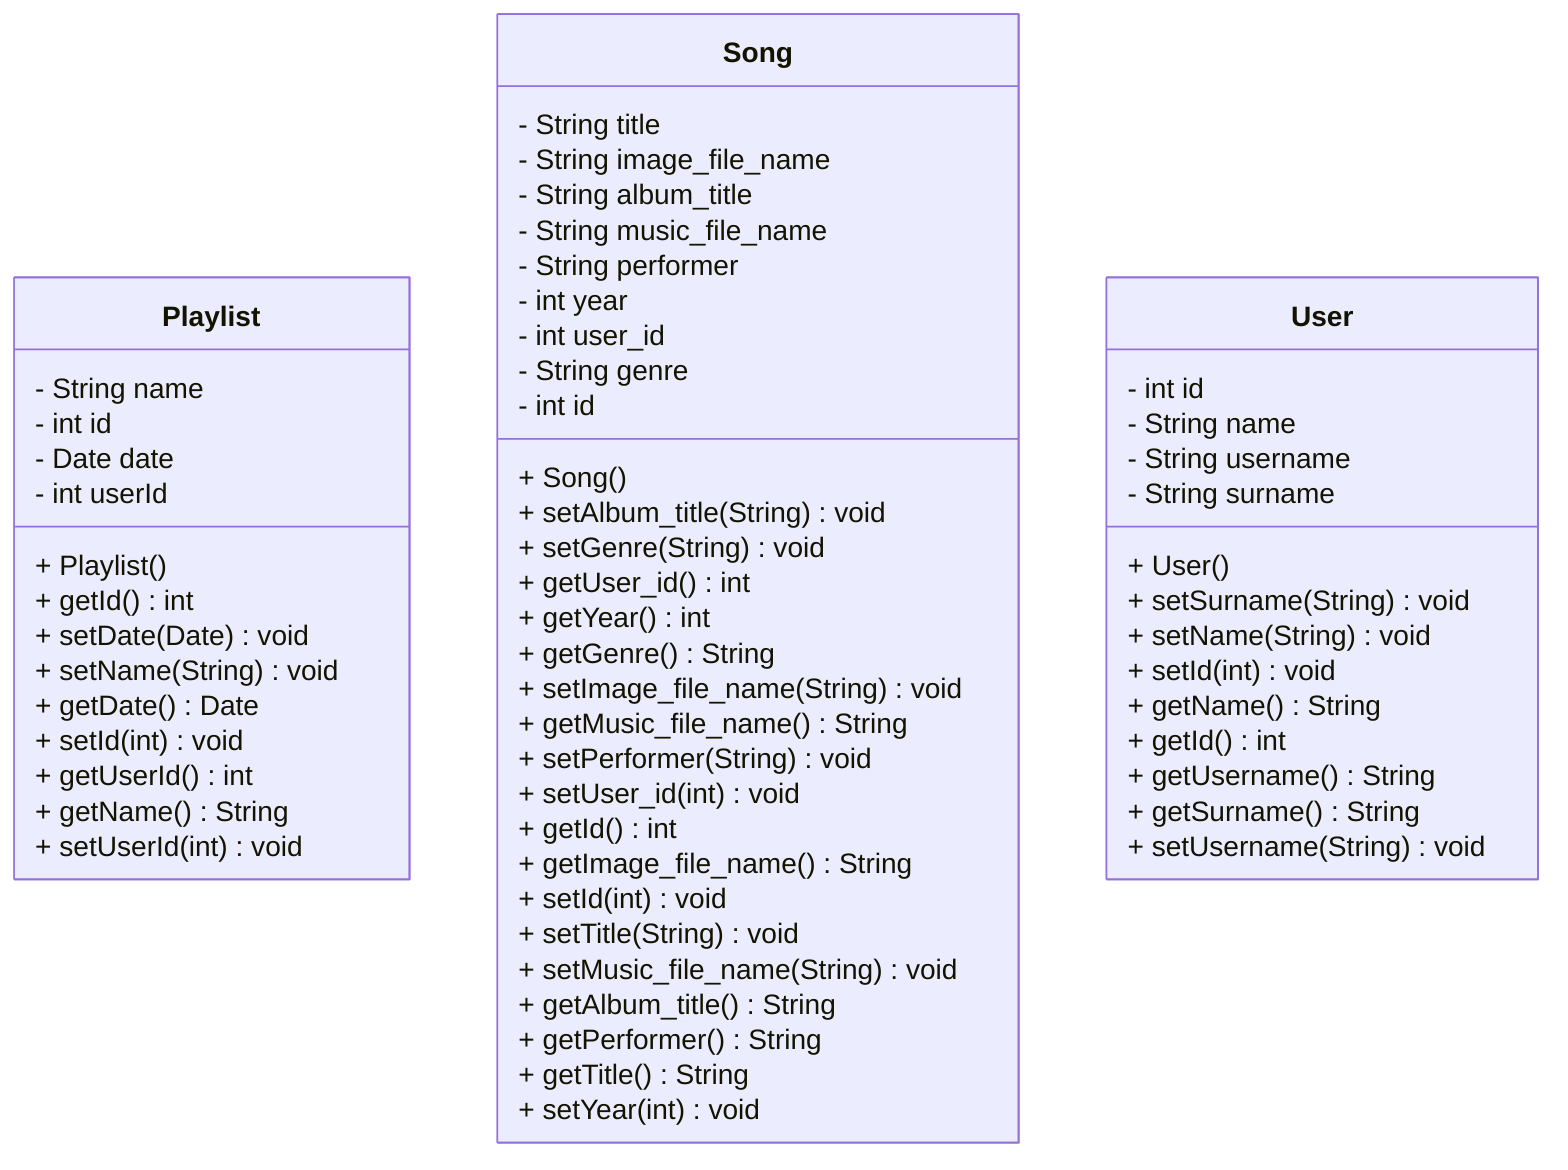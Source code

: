 ---
config:
  htmlLabels: false
---

classDiagram
direction BT
class Playlist {
  + Playlist() 
  - String name
  - int id
  - Date date
  - int userId
  + getId() int
  + setDate(Date) void
  + setName(String) void
  + getDate() Date
  + setId(int) void
  + getUserId() int
  + getName() String
  + setUserId(int) void
}
class Song {
  + Song() 
  - String title
  - String image_file_name
  - String album_title
  - String music_file_name
  - String performer
  - int year
  - int user_id
  - String genre
  - int id
  + setAlbum_title(String) void
  + setGenre(String) void
  + getUser_id() int
  + getYear() int
  + getGenre() String
  + setImage_file_name(String) void
  + getMusic_file_name() String
  + setPerformer(String) void
  + setUser_id(int) void
  + getId() int
  + getImage_file_name() String
  + setId(int) void
  + setTitle(String) void
  + setMusic_file_name(String) void
  + getAlbum_title() String
  + getPerformer() String
  + getTitle() String
  + setYear(int) void
}
class User {
  + User() 
  - int id
  - String name
  - String username
  - String surname
  + setSurname(String) void
  + setName(String) void
  + setId(int) void
  + getName() String
  + getId() int
  + getUsername() String
  + getSurname() String
  + setUsername(String) void
}
